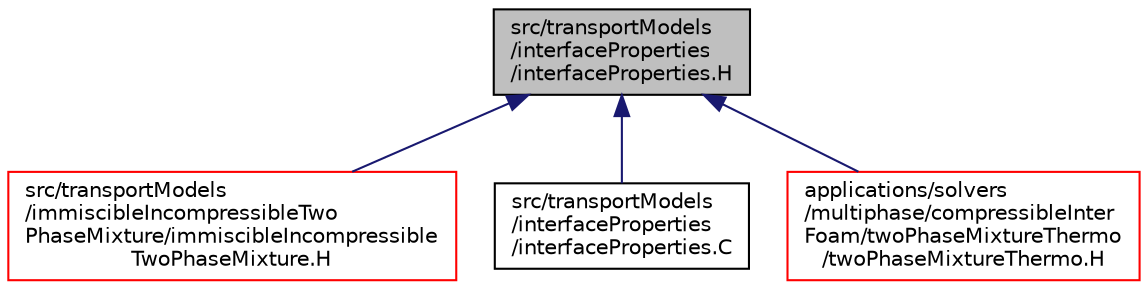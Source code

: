 digraph "src/transportModels/interfaceProperties/interfaceProperties.H"
{
  bgcolor="transparent";
  edge [fontname="Helvetica",fontsize="10",labelfontname="Helvetica",labelfontsize="10"];
  node [fontname="Helvetica",fontsize="10",shape=record];
  Node1 [label="src/transportModels\l/interfaceProperties\l/interfaceProperties.H",height=0.2,width=0.4,color="black", fillcolor="grey75", style="filled" fontcolor="black"];
  Node1 -> Node2 [dir="back",color="midnightblue",fontsize="10",style="solid",fontname="Helvetica"];
  Node2 [label="src/transportModels\l/immiscibleIncompressibleTwo\lPhaseMixture/immiscibleIncompressible\lTwoPhaseMixture.H",height=0.2,width=0.4,color="red",URL="$immiscibleIncompressibleTwoPhaseMixture_8H.html"];
  Node1 -> Node3 [dir="back",color="midnightblue",fontsize="10",style="solid",fontname="Helvetica"];
  Node3 [label="src/transportModels\l/interfaceProperties\l/interfaceProperties.C",height=0.2,width=0.4,color="black",URL="$interfaceProperties_8C.html"];
  Node1 -> Node4 [dir="back",color="midnightblue",fontsize="10",style="solid",fontname="Helvetica"];
  Node4 [label="applications/solvers\l/multiphase/compressibleInter\lFoam/twoPhaseMixtureThermo\l/twoPhaseMixtureThermo.H",height=0.2,width=0.4,color="red",URL="$twoPhaseMixtureThermo_8H.html"];
}
